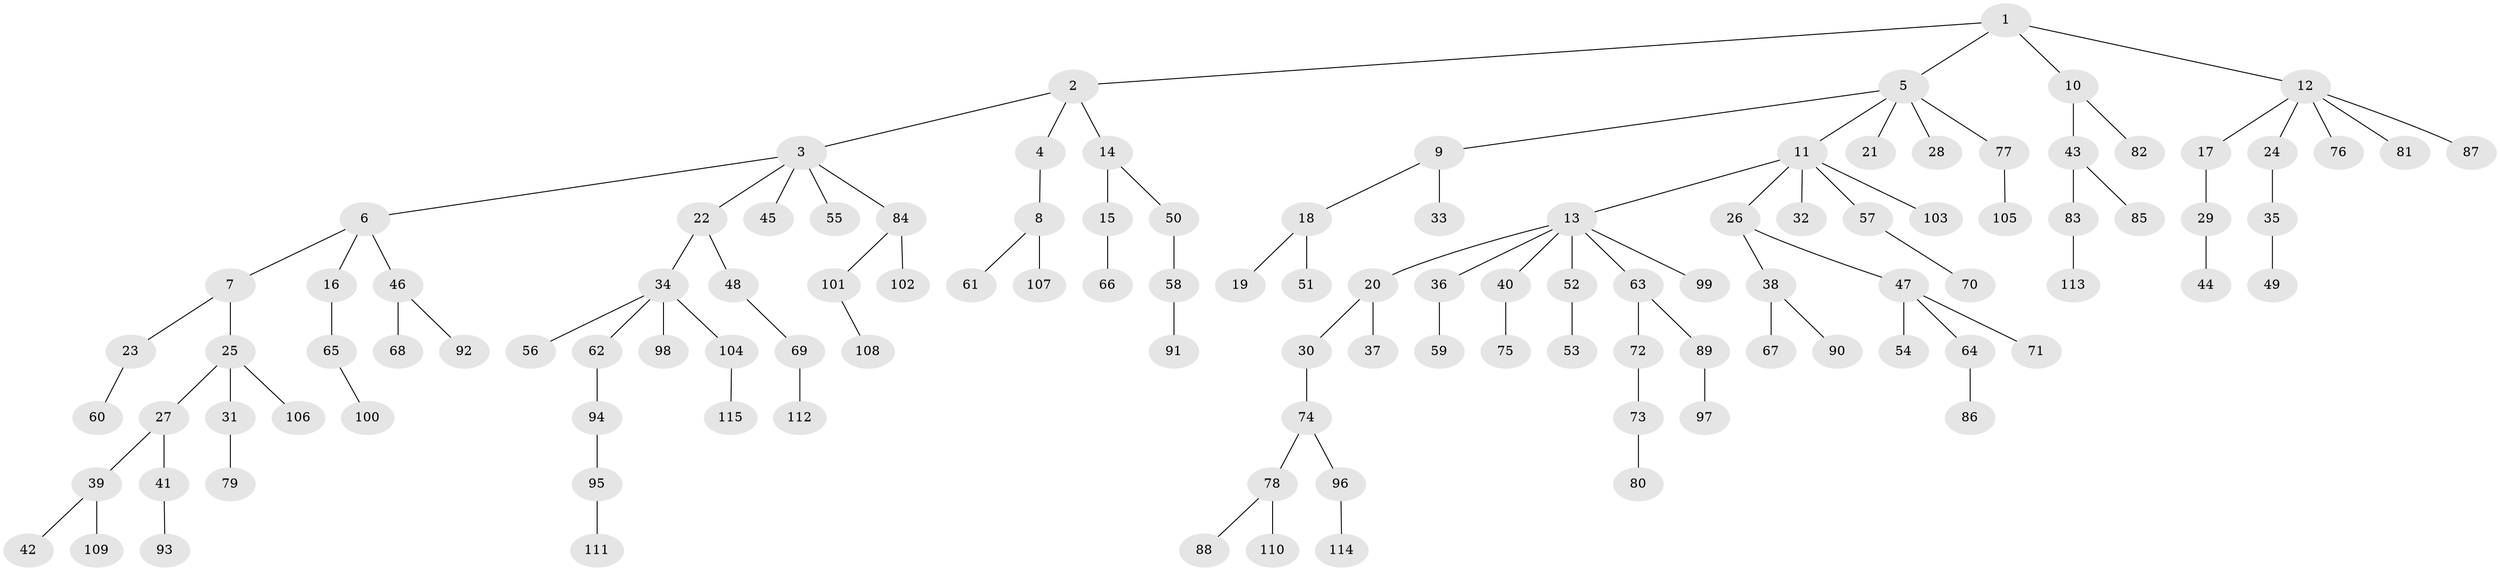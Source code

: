 // coarse degree distribution, {6: 0.012987012987012988, 5: 0.03896103896103896, 3: 0.15584415584415584, 4: 0.05194805194805195, 2: 0.15584415584415584, 11: 0.012987012987012988, 1: 0.5714285714285714}
// Generated by graph-tools (version 1.1) at 2025/24/03/03/25 07:24:08]
// undirected, 115 vertices, 114 edges
graph export_dot {
graph [start="1"]
  node [color=gray90,style=filled];
  1;
  2;
  3;
  4;
  5;
  6;
  7;
  8;
  9;
  10;
  11;
  12;
  13;
  14;
  15;
  16;
  17;
  18;
  19;
  20;
  21;
  22;
  23;
  24;
  25;
  26;
  27;
  28;
  29;
  30;
  31;
  32;
  33;
  34;
  35;
  36;
  37;
  38;
  39;
  40;
  41;
  42;
  43;
  44;
  45;
  46;
  47;
  48;
  49;
  50;
  51;
  52;
  53;
  54;
  55;
  56;
  57;
  58;
  59;
  60;
  61;
  62;
  63;
  64;
  65;
  66;
  67;
  68;
  69;
  70;
  71;
  72;
  73;
  74;
  75;
  76;
  77;
  78;
  79;
  80;
  81;
  82;
  83;
  84;
  85;
  86;
  87;
  88;
  89;
  90;
  91;
  92;
  93;
  94;
  95;
  96;
  97;
  98;
  99;
  100;
  101;
  102;
  103;
  104;
  105;
  106;
  107;
  108;
  109;
  110;
  111;
  112;
  113;
  114;
  115;
  1 -- 2;
  1 -- 5;
  1 -- 10;
  1 -- 12;
  2 -- 3;
  2 -- 4;
  2 -- 14;
  3 -- 6;
  3 -- 22;
  3 -- 45;
  3 -- 55;
  3 -- 84;
  4 -- 8;
  5 -- 9;
  5 -- 11;
  5 -- 21;
  5 -- 28;
  5 -- 77;
  6 -- 7;
  6 -- 16;
  6 -- 46;
  7 -- 23;
  7 -- 25;
  8 -- 61;
  8 -- 107;
  9 -- 18;
  9 -- 33;
  10 -- 43;
  10 -- 82;
  11 -- 13;
  11 -- 26;
  11 -- 32;
  11 -- 57;
  11 -- 103;
  12 -- 17;
  12 -- 24;
  12 -- 76;
  12 -- 81;
  12 -- 87;
  13 -- 20;
  13 -- 36;
  13 -- 40;
  13 -- 52;
  13 -- 63;
  13 -- 99;
  14 -- 15;
  14 -- 50;
  15 -- 66;
  16 -- 65;
  17 -- 29;
  18 -- 19;
  18 -- 51;
  20 -- 30;
  20 -- 37;
  22 -- 34;
  22 -- 48;
  23 -- 60;
  24 -- 35;
  25 -- 27;
  25 -- 31;
  25 -- 106;
  26 -- 38;
  26 -- 47;
  27 -- 39;
  27 -- 41;
  29 -- 44;
  30 -- 74;
  31 -- 79;
  34 -- 56;
  34 -- 62;
  34 -- 98;
  34 -- 104;
  35 -- 49;
  36 -- 59;
  38 -- 67;
  38 -- 90;
  39 -- 42;
  39 -- 109;
  40 -- 75;
  41 -- 93;
  43 -- 83;
  43 -- 85;
  46 -- 68;
  46 -- 92;
  47 -- 54;
  47 -- 64;
  47 -- 71;
  48 -- 69;
  50 -- 58;
  52 -- 53;
  57 -- 70;
  58 -- 91;
  62 -- 94;
  63 -- 72;
  63 -- 89;
  64 -- 86;
  65 -- 100;
  69 -- 112;
  72 -- 73;
  73 -- 80;
  74 -- 78;
  74 -- 96;
  77 -- 105;
  78 -- 88;
  78 -- 110;
  83 -- 113;
  84 -- 101;
  84 -- 102;
  89 -- 97;
  94 -- 95;
  95 -- 111;
  96 -- 114;
  101 -- 108;
  104 -- 115;
}
